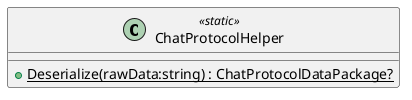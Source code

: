 @startuml
class ChatProtocolHelper <<static>> {
    + {static} Deserialize(rawData:string) : ChatProtocolDataPackage?
}
@enduml
